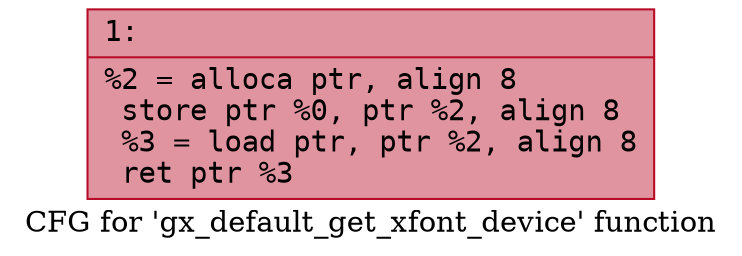 digraph "CFG for 'gx_default_get_xfont_device' function" {
	label="CFG for 'gx_default_get_xfont_device' function";

	Node0x600000059220 [shape=record,color="#b70d28ff", style=filled, fillcolor="#b70d2870" fontname="Courier",label="{1:\l|  %2 = alloca ptr, align 8\l  store ptr %0, ptr %2, align 8\l  %3 = load ptr, ptr %2, align 8\l  ret ptr %3\l}"];
}
